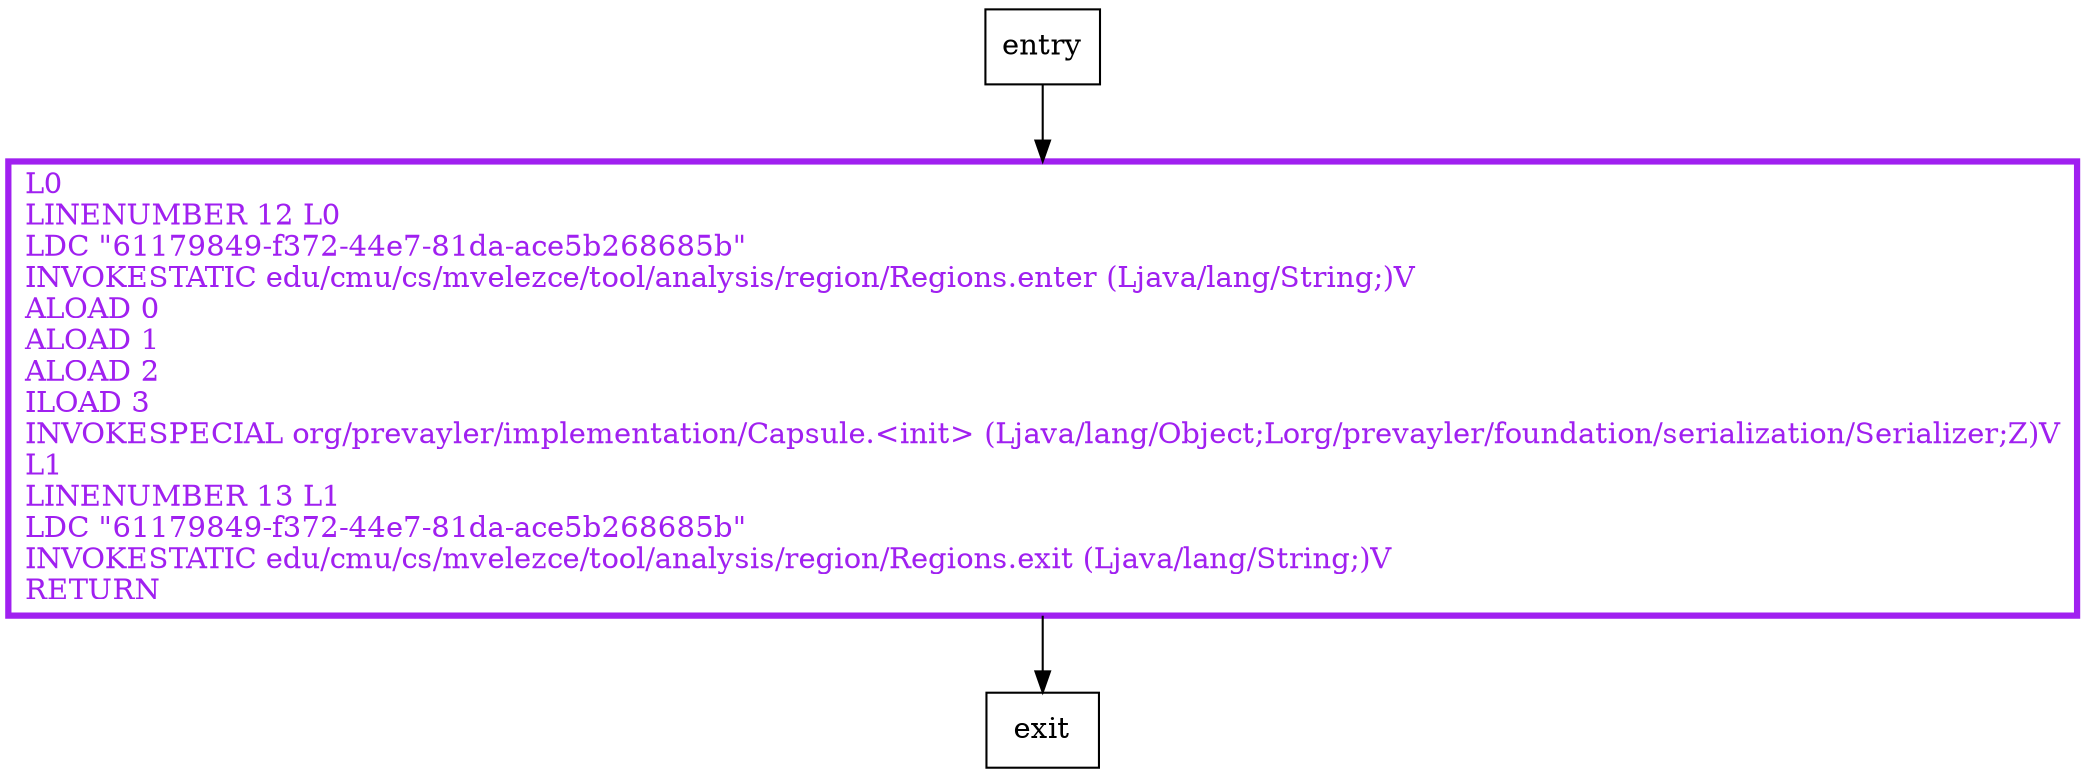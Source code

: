 digraph <init> {
node [shape=record];
622665058 [label="L0\lLINENUMBER 12 L0\lLDC \"61179849-f372-44e7-81da-ace5b268685b\"\lINVOKESTATIC edu/cmu/cs/mvelezce/tool/analysis/region/Regions.enter (Ljava/lang/String;)V\lALOAD 0\lALOAD 1\lALOAD 2\lILOAD 3\lINVOKESPECIAL org/prevayler/implementation/Capsule.\<init\> (Ljava/lang/Object;Lorg/prevayler/foundation/serialization/Serializer;Z)V\lL1\lLINENUMBER 13 L1\lLDC \"61179849-f372-44e7-81da-ace5b268685b\"\lINVOKESTATIC edu/cmu/cs/mvelezce/tool/analysis/region/Regions.exit (Ljava/lang/String;)V\lRETURN\l"];
entry;
exit;
entry -> 622665058;
622665058 -> exit;
622665058[fontcolor="purple", penwidth=3, color="purple"];
}
